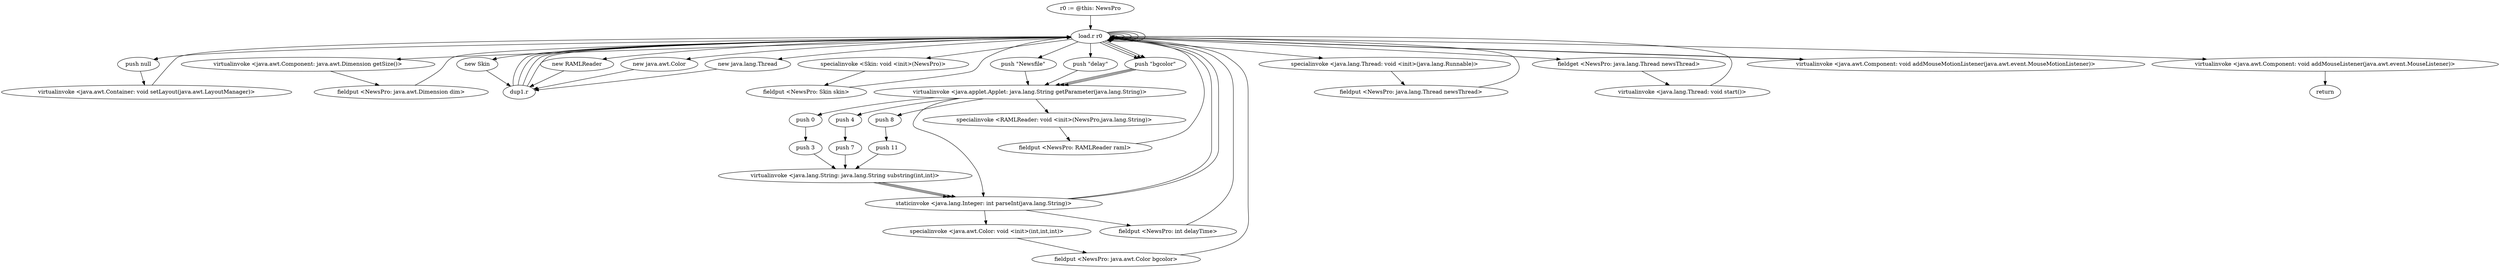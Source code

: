 digraph "" {
    "r0 := @this: NewsPro"
    "load.r r0"
    "r0 := @this: NewsPro"->"load.r r0";
    "push null"
    "load.r r0"->"push null";
    "virtualinvoke <java.awt.Container: void setLayout(java.awt.LayoutManager)>"
    "push null"->"virtualinvoke <java.awt.Container: void setLayout(java.awt.LayoutManager)>";
    "virtualinvoke <java.awt.Container: void setLayout(java.awt.LayoutManager)>"->"load.r r0";
    "load.r r0"->"load.r r0";
    "virtualinvoke <java.awt.Component: java.awt.Dimension getSize()>"
    "load.r r0"->"virtualinvoke <java.awt.Component: java.awt.Dimension getSize()>";
    "fieldput <NewsPro: java.awt.Dimension dim>"
    "virtualinvoke <java.awt.Component: java.awt.Dimension getSize()>"->"fieldput <NewsPro: java.awt.Dimension dim>";
    "fieldput <NewsPro: java.awt.Dimension dim>"->"load.r r0";
    "new Skin"
    "load.r r0"->"new Skin";
    "dup1.r"
    "new Skin"->"dup1.r";
    "dup1.r"->"load.r r0";
    "specialinvoke <Skin: void <init>(NewsPro)>"
    "load.r r0"->"specialinvoke <Skin: void <init>(NewsPro)>";
    "fieldput <NewsPro: Skin skin>"
    "specialinvoke <Skin: void <init>(NewsPro)>"->"fieldput <NewsPro: Skin skin>";
    "fieldput <NewsPro: Skin skin>"->"load.r r0";
    "new RAMLReader"
    "load.r r0"->"new RAMLReader";
    "new RAMLReader"->"dup1.r";
    "dup1.r"->"load.r r0";
    "load.r r0"->"load.r r0";
    "push \"Newsfile\""
    "load.r r0"->"push \"Newsfile\"";
    "virtualinvoke <java.applet.Applet: java.lang.String getParameter(java.lang.String)>"
    "push \"Newsfile\""->"virtualinvoke <java.applet.Applet: java.lang.String getParameter(java.lang.String)>";
    "specialinvoke <RAMLReader: void <init>(NewsPro,java.lang.String)>"
    "virtualinvoke <java.applet.Applet: java.lang.String getParameter(java.lang.String)>"->"specialinvoke <RAMLReader: void <init>(NewsPro,java.lang.String)>";
    "fieldput <NewsPro: RAMLReader raml>"
    "specialinvoke <RAMLReader: void <init>(NewsPro,java.lang.String)>"->"fieldput <NewsPro: RAMLReader raml>";
    "fieldput <NewsPro: RAMLReader raml>"->"load.r r0";
    "load.r r0"->"load.r r0";
    "push \"delay\""
    "load.r r0"->"push \"delay\"";
    "push \"delay\""->"virtualinvoke <java.applet.Applet: java.lang.String getParameter(java.lang.String)>";
    "staticinvoke <java.lang.Integer: int parseInt(java.lang.String)>"
    "virtualinvoke <java.applet.Applet: java.lang.String getParameter(java.lang.String)>"->"staticinvoke <java.lang.Integer: int parseInt(java.lang.String)>";
    "fieldput <NewsPro: int delayTime>"
    "staticinvoke <java.lang.Integer: int parseInt(java.lang.String)>"->"fieldput <NewsPro: int delayTime>";
    "fieldput <NewsPro: int delayTime>"->"load.r r0";
    "new java.awt.Color"
    "load.r r0"->"new java.awt.Color";
    "new java.awt.Color"->"dup1.r";
    "dup1.r"->"load.r r0";
    "push \"bgcolor\""
    "load.r r0"->"push \"bgcolor\"";
    "push \"bgcolor\""->"virtualinvoke <java.applet.Applet: java.lang.String getParameter(java.lang.String)>";
    "push 0"
    "virtualinvoke <java.applet.Applet: java.lang.String getParameter(java.lang.String)>"->"push 0";
    "push 3"
    "push 0"->"push 3";
    "virtualinvoke <java.lang.String: java.lang.String substring(int,int)>"
    "push 3"->"virtualinvoke <java.lang.String: java.lang.String substring(int,int)>";
    "virtualinvoke <java.lang.String: java.lang.String substring(int,int)>"->"staticinvoke <java.lang.Integer: int parseInt(java.lang.String)>";
    "staticinvoke <java.lang.Integer: int parseInt(java.lang.String)>"->"load.r r0";
    "load.r r0"->"push \"bgcolor\"";
    "push \"bgcolor\""->"virtualinvoke <java.applet.Applet: java.lang.String getParameter(java.lang.String)>";
    "push 4"
    "virtualinvoke <java.applet.Applet: java.lang.String getParameter(java.lang.String)>"->"push 4";
    "push 7"
    "push 4"->"push 7";
    "push 7"->"virtualinvoke <java.lang.String: java.lang.String substring(int,int)>";
    "virtualinvoke <java.lang.String: java.lang.String substring(int,int)>"->"staticinvoke <java.lang.Integer: int parseInt(java.lang.String)>";
    "staticinvoke <java.lang.Integer: int parseInt(java.lang.String)>"->"load.r r0";
    "load.r r0"->"push \"bgcolor\"";
    "push \"bgcolor\""->"virtualinvoke <java.applet.Applet: java.lang.String getParameter(java.lang.String)>";
    "push 8"
    "virtualinvoke <java.applet.Applet: java.lang.String getParameter(java.lang.String)>"->"push 8";
    "push 11"
    "push 8"->"push 11";
    "push 11"->"virtualinvoke <java.lang.String: java.lang.String substring(int,int)>";
    "virtualinvoke <java.lang.String: java.lang.String substring(int,int)>"->"staticinvoke <java.lang.Integer: int parseInt(java.lang.String)>";
    "specialinvoke <java.awt.Color: void <init>(int,int,int)>"
    "staticinvoke <java.lang.Integer: int parseInt(java.lang.String)>"->"specialinvoke <java.awt.Color: void <init>(int,int,int)>";
    "fieldput <NewsPro: java.awt.Color bgcolor>"
    "specialinvoke <java.awt.Color: void <init>(int,int,int)>"->"fieldput <NewsPro: java.awt.Color bgcolor>";
    "fieldput <NewsPro: java.awt.Color bgcolor>"->"load.r r0";
    "new java.lang.Thread"
    "load.r r0"->"new java.lang.Thread";
    "new java.lang.Thread"->"dup1.r";
    "dup1.r"->"load.r r0";
    "specialinvoke <java.lang.Thread: void <init>(java.lang.Runnable)>"
    "load.r r0"->"specialinvoke <java.lang.Thread: void <init>(java.lang.Runnable)>";
    "fieldput <NewsPro: java.lang.Thread newsThread>"
    "specialinvoke <java.lang.Thread: void <init>(java.lang.Runnable)>"->"fieldput <NewsPro: java.lang.Thread newsThread>";
    "fieldput <NewsPro: java.lang.Thread newsThread>"->"load.r r0";
    "fieldget <NewsPro: java.lang.Thread newsThread>"
    "load.r r0"->"fieldget <NewsPro: java.lang.Thread newsThread>";
    "virtualinvoke <java.lang.Thread: void start()>"
    "fieldget <NewsPro: java.lang.Thread newsThread>"->"virtualinvoke <java.lang.Thread: void start()>";
    "virtualinvoke <java.lang.Thread: void start()>"->"load.r r0";
    "load.r r0"->"load.r r0";
    "virtualinvoke <java.awt.Component: void addMouseMotionListener(java.awt.event.MouseMotionListener)>"
    "load.r r0"->"virtualinvoke <java.awt.Component: void addMouseMotionListener(java.awt.event.MouseMotionListener)>";
    "virtualinvoke <java.awt.Component: void addMouseMotionListener(java.awt.event.MouseMotionListener)>"->"load.r r0";
    "load.r r0"->"load.r r0";
    "virtualinvoke <java.awt.Component: void addMouseListener(java.awt.event.MouseListener)>"
    "load.r r0"->"virtualinvoke <java.awt.Component: void addMouseListener(java.awt.event.MouseListener)>";
    "return"
    "virtualinvoke <java.awt.Component: void addMouseListener(java.awt.event.MouseListener)>"->"return";
}
